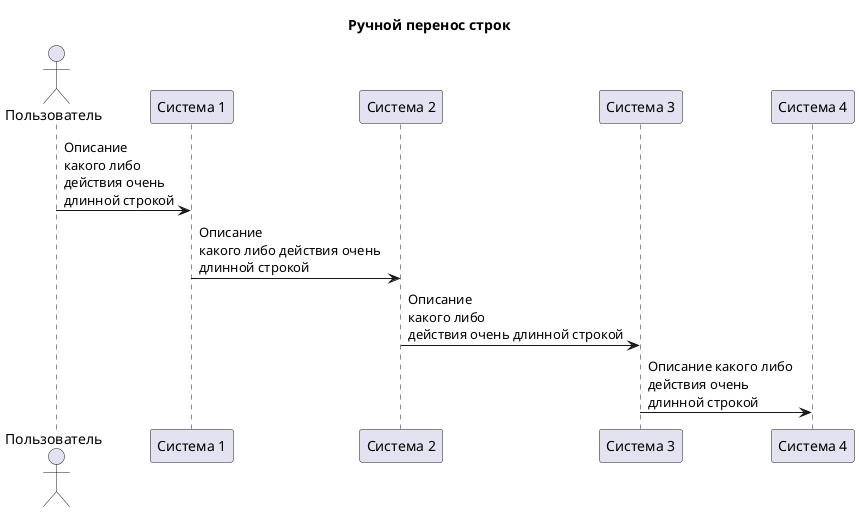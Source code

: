 @startuml Широкая диаграмма

title Ручной перенос строк

'__ АКТОРЫ __
actor "Пользователь" as User
participant "Система 1" as System_1
participant "Система 2" as System_2
participant "Система 3" as System_3
participant "Система 4" as System_4

'__ ВЗАИМОДЕЙСТВИЕ __
User -> System_1: Описание \nкакого либо \nдействия очень \nдлинной строкой
System_1 -> System_2: Описание \nкакого либо действия очень \nдлинной строкой
System_2 -> System_3: Описание \nкакого либо \nдействия очень длинной строкой
System_3 -> System_4: Описание какого либо \nдействия очень \nдлинной строкой

@enduml